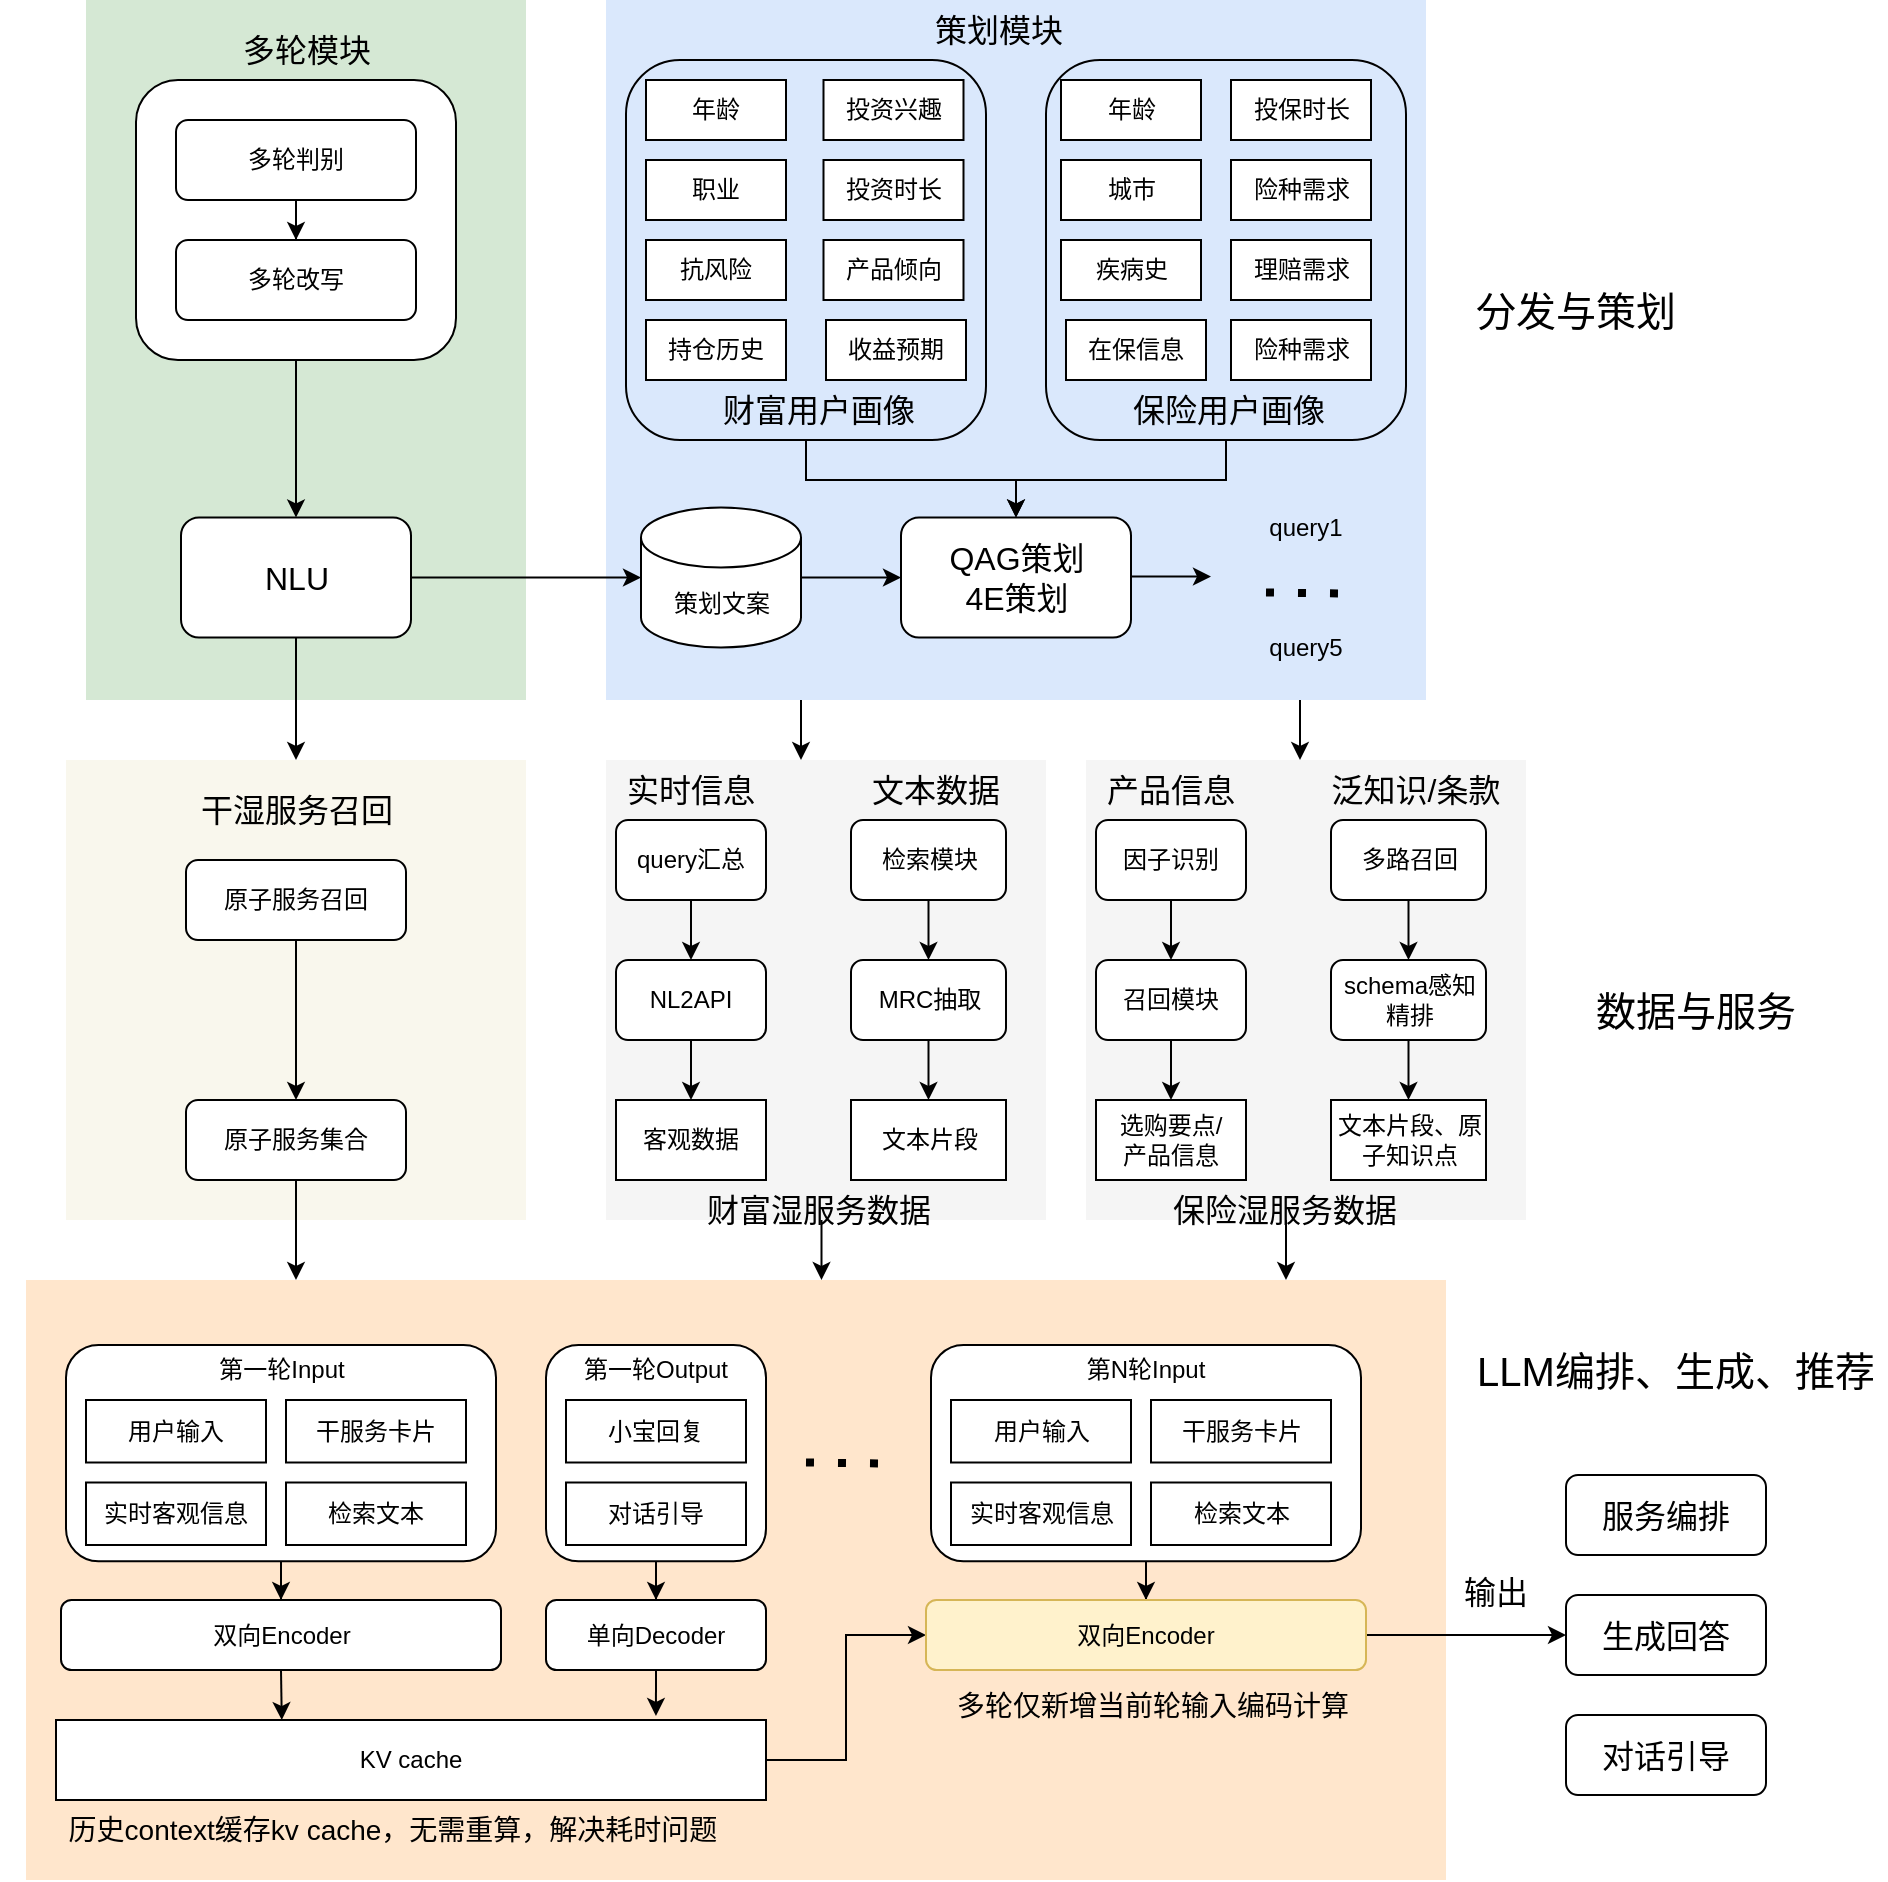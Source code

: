 <mxfile version="24.0.7" type="github">
  <diagram name="第 1 页" id="fKv1HX9e7pcvYm77Tfej">
    <mxGraphModel dx="2074" dy="1180" grid="1" gridSize="10" guides="1" tooltips="1" connect="1" arrows="1" fold="1" page="1" pageScale="1" pageWidth="1200" pageHeight="500" math="0" shadow="0">
      <root>
        <mxCell id="0" />
        <mxCell id="1" parent="0" />
        <mxCell id="_ux5LjXBHA44D0k8E-GW-47" value="" style="rounded=0;whiteSpace=wrap;html=1;fillColor=#dae8fc;strokeColor=none;" parent="1" vertex="1">
          <mxGeometry x="350" y="20" width="410" height="350" as="geometry" />
        </mxCell>
        <mxCell id="IG8ETU8T7tgmbIszr5fC-75" style="edgeStyle=orthogonalEdgeStyle;rounded=0;orthogonalLoop=1;jettySize=auto;html=1;exitX=0.5;exitY=1;exitDx=0;exitDy=0;entryX=0.5;entryY=0;entryDx=0;entryDy=0;" edge="1" parent="1" source="IG8ETU8T7tgmbIszr5fC-73" target="_ux5LjXBHA44D0k8E-GW-20">
          <mxGeometry relative="1" as="geometry">
            <Array as="points">
              <mxPoint x="660" y="260" />
              <mxPoint x="555" y="260" />
            </Array>
          </mxGeometry>
        </mxCell>
        <mxCell id="IG8ETU8T7tgmbIszr5fC-73" value="" style="rounded=1;whiteSpace=wrap;html=1;fillColor=none;" vertex="1" parent="1">
          <mxGeometry x="570" y="50" width="180" height="190" as="geometry" />
        </mxCell>
        <mxCell id="IG8ETU8T7tgmbIszr5fC-33" value="" style="rounded=0;whiteSpace=wrap;html=1;fillColor=#ffe6cc;strokeColor=none;" vertex="1" parent="1">
          <mxGeometry x="60" y="660" width="710" height="300" as="geometry" />
        </mxCell>
        <mxCell id="IG8ETU8T7tgmbIszr5fC-18" value="" style="edgeStyle=orthogonalEdgeStyle;rounded=0;orthogonalLoop=1;jettySize=auto;html=1;" edge="1" parent="1" source="IG8ETU8T7tgmbIszr5fC-7" target="IG8ETU8T7tgmbIszr5fC-16">
          <mxGeometry relative="1" as="geometry" />
        </mxCell>
        <mxCell id="IG8ETU8T7tgmbIszr5fC-7" value="" style="rounded=1;whiteSpace=wrap;html=1;" vertex="1" parent="1">
          <mxGeometry x="80" y="692.5" width="215" height="108.13" as="geometry" />
        </mxCell>
        <mxCell id="_ux5LjXBHA44D0k8E-GW-138" value="" style="rounded=0;whiteSpace=wrap;html=1;fillColor=#f9f7ed;strokeColor=none;" parent="1" vertex="1">
          <mxGeometry x="80" y="400" width="230" height="230" as="geometry" />
        </mxCell>
        <mxCell id="_ux5LjXBHA44D0k8E-GW-131" value="" style="rounded=0;whiteSpace=wrap;html=1;fillColor=#f5f5f5;fontColor=#333333;strokeColor=none;" parent="1" vertex="1">
          <mxGeometry x="350" y="400" width="220" height="230" as="geometry" />
        </mxCell>
        <mxCell id="_ux5LjXBHA44D0k8E-GW-78" style="edgeStyle=orthogonalEdgeStyle;rounded=0;orthogonalLoop=1;jettySize=auto;html=1;exitX=0.5;exitY=1;exitDx=0;exitDy=0;entryX=0.5;entryY=0;entryDx=0;entryDy=0;" parent="1" source="_ux5LjXBHA44D0k8E-GW-77" target="_ux5LjXBHA44D0k8E-GW-20" edge="1">
          <mxGeometry relative="1" as="geometry">
            <Array as="points">
              <mxPoint x="450" y="260" />
              <mxPoint x="555" y="260" />
            </Array>
          </mxGeometry>
        </mxCell>
        <mxCell id="_ux5LjXBHA44D0k8E-GW-77" value="" style="rounded=1;whiteSpace=wrap;html=1;fillColor=none;" parent="1" vertex="1">
          <mxGeometry x="360" y="50" width="180" height="190" as="geometry" />
        </mxCell>
        <mxCell id="_ux5LjXBHA44D0k8E-GW-76" value="" style="rounded=0;whiteSpace=wrap;html=1;fillColor=#d5e8d4;strokeColor=none;" parent="1" vertex="1">
          <mxGeometry x="90" y="20" width="220" height="350" as="geometry" />
        </mxCell>
        <mxCell id="_ux5LjXBHA44D0k8E-GW-75" style="edgeStyle=orthogonalEdgeStyle;rounded=0;orthogonalLoop=1;jettySize=auto;html=1;exitX=0.5;exitY=1;exitDx=0;exitDy=0;" parent="1" source="_ux5LjXBHA44D0k8E-GW-1" target="_ux5LjXBHA44D0k8E-GW-7" edge="1">
          <mxGeometry relative="1" as="geometry" />
        </mxCell>
        <mxCell id="_ux5LjXBHA44D0k8E-GW-1" value="" style="rounded=1;whiteSpace=wrap;html=1;" parent="1" vertex="1">
          <mxGeometry x="115" y="60" width="160" height="140" as="geometry" />
        </mxCell>
        <mxCell id="_ux5LjXBHA44D0k8E-GW-6" value="" style="edgeStyle=orthogonalEdgeStyle;rounded=0;orthogonalLoop=1;jettySize=auto;html=1;" parent="1" source="_ux5LjXBHA44D0k8E-GW-2" target="_ux5LjXBHA44D0k8E-GW-3" edge="1">
          <mxGeometry relative="1" as="geometry" />
        </mxCell>
        <mxCell id="_ux5LjXBHA44D0k8E-GW-2" value="多轮判别" style="rounded=1;whiteSpace=wrap;html=1;" parent="1" vertex="1">
          <mxGeometry x="135" y="80" width="120" height="40" as="geometry" />
        </mxCell>
        <mxCell id="_ux5LjXBHA44D0k8E-GW-3" value="多轮改写" style="rounded=1;whiteSpace=wrap;html=1;" parent="1" vertex="1">
          <mxGeometry x="135" y="140" width="120" height="40" as="geometry" />
        </mxCell>
        <mxCell id="_ux5LjXBHA44D0k8E-GW-60" style="edgeStyle=orthogonalEdgeStyle;rounded=0;orthogonalLoop=1;jettySize=auto;html=1;exitX=1;exitY=0.5;exitDx=0;exitDy=0;entryX=0;entryY=0.5;entryDx=0;entryDy=0;entryPerimeter=0;" parent="1" source="_ux5LjXBHA44D0k8E-GW-7" target="_ux5LjXBHA44D0k8E-GW-21" edge="1">
          <mxGeometry relative="1" as="geometry">
            <mxPoint x="282.5" y="308.75" as="targetPoint" />
            <Array as="points" />
          </mxGeometry>
        </mxCell>
        <mxCell id="_ux5LjXBHA44D0k8E-GW-141" style="edgeStyle=orthogonalEdgeStyle;rounded=0;orthogonalLoop=1;jettySize=auto;html=1;exitX=0.5;exitY=1;exitDx=0;exitDy=0;entryX=0.5;entryY=0;entryDx=0;entryDy=0;" parent="1" source="_ux5LjXBHA44D0k8E-GW-7" target="_ux5LjXBHA44D0k8E-GW-138" edge="1">
          <mxGeometry relative="1" as="geometry" />
        </mxCell>
        <mxCell id="_ux5LjXBHA44D0k8E-GW-7" value="&lt;font style=&quot;font-size: 16px;&quot;&gt;NLU&lt;/font&gt;" style="rounded=1;whiteSpace=wrap;html=1;" parent="1" vertex="1">
          <mxGeometry x="137.5" y="278.75" width="115" height="60" as="geometry" />
        </mxCell>
        <mxCell id="_ux5LjXBHA44D0k8E-GW-9" value="年龄" style="rounded=0;whiteSpace=wrap;html=1;" parent="1" vertex="1">
          <mxGeometry x="370" y="60" width="70" height="30" as="geometry" />
        </mxCell>
        <mxCell id="_ux5LjXBHA44D0k8E-GW-10" value="职业" style="rounded=0;whiteSpace=wrap;html=1;" parent="1" vertex="1">
          <mxGeometry x="370" y="100" width="70" height="30" as="geometry" />
        </mxCell>
        <mxCell id="_ux5LjXBHA44D0k8E-GW-11" value="抗风险" style="rounded=0;whiteSpace=wrap;html=1;" parent="1" vertex="1">
          <mxGeometry x="370" y="140" width="70" height="30" as="geometry" />
        </mxCell>
        <mxCell id="_ux5LjXBHA44D0k8E-GW-12" value="持仓历史" style="rounded=0;whiteSpace=wrap;html=1;" parent="1" vertex="1">
          <mxGeometry x="370" y="180" width="70" height="30" as="geometry" />
        </mxCell>
        <mxCell id="_ux5LjXBHA44D0k8E-GW-16" value="投资兴趣" style="rounded=0;whiteSpace=wrap;html=1;" parent="1" vertex="1">
          <mxGeometry x="458.75" y="60" width="70" height="30" as="geometry" />
        </mxCell>
        <mxCell id="_ux5LjXBHA44D0k8E-GW-17" value="产品倾向" style="rounded=0;whiteSpace=wrap;html=1;" parent="1" vertex="1">
          <mxGeometry x="458.75" y="140" width="70" height="30" as="geometry" />
        </mxCell>
        <mxCell id="_ux5LjXBHA44D0k8E-GW-18" value="收益预期" style="rounded=0;whiteSpace=wrap;html=1;" parent="1" vertex="1">
          <mxGeometry x="460" y="180" width="70" height="30" as="geometry" />
        </mxCell>
        <mxCell id="_ux5LjXBHA44D0k8E-GW-20" value="&lt;font style=&quot;font-size: 16px;&quot;&gt;QAG策划&lt;/font&gt;&lt;div&gt;&lt;font style=&quot;font-size: 16px;&quot;&gt;4E策划&lt;/font&gt;&lt;/div&gt;" style="rounded=1;whiteSpace=wrap;html=1;" parent="1" vertex="1">
          <mxGeometry x="497.5" y="278.75" width="115" height="60" as="geometry" />
        </mxCell>
        <mxCell id="_ux5LjXBHA44D0k8E-GW-62" style="edgeStyle=orthogonalEdgeStyle;rounded=0;orthogonalLoop=1;jettySize=auto;html=1;exitX=1;exitY=0.5;exitDx=0;exitDy=0;exitPerimeter=0;" parent="1" source="_ux5LjXBHA44D0k8E-GW-21" target="_ux5LjXBHA44D0k8E-GW-20" edge="1">
          <mxGeometry relative="1" as="geometry" />
        </mxCell>
        <mxCell id="_ux5LjXBHA44D0k8E-GW-21" value="策划文案" style="shape=cylinder3;whiteSpace=wrap;html=1;boundedLbl=1;backgroundOutline=1;size=15;" parent="1" vertex="1">
          <mxGeometry x="367.5" y="273.75" width="80" height="70" as="geometry" />
        </mxCell>
        <mxCell id="_ux5LjXBHA44D0k8E-GW-22" value="query1" style="text;html=1;strokeColor=none;fillColor=none;align=center;verticalAlign=middle;whiteSpace=wrap;rounded=0;" parent="1" vertex="1">
          <mxGeometry x="670" y="270" width="60" height="28.75" as="geometry" />
        </mxCell>
        <mxCell id="_ux5LjXBHA44D0k8E-GW-24" value="" style="endArrow=none;dashed=1;html=1;dashPattern=1 3;strokeWidth=4;rounded=0;" parent="1" edge="1">
          <mxGeometry width="50" height="50" relative="1" as="geometry">
            <mxPoint x="680" y="316.25" as="sourcePoint" />
            <mxPoint x="720" y="316.75" as="targetPoint" />
          </mxGeometry>
        </mxCell>
        <mxCell id="_ux5LjXBHA44D0k8E-GW-25" value="query5" style="text;html=1;strokeColor=none;fillColor=none;align=center;verticalAlign=middle;whiteSpace=wrap;rounded=0;" parent="1" vertex="1">
          <mxGeometry x="670" y="328.75" width="60" height="30" as="geometry" />
        </mxCell>
        <mxCell id="_ux5LjXBHA44D0k8E-GW-45" value="投资时长" style="rounded=0;whiteSpace=wrap;html=1;" parent="1" vertex="1">
          <mxGeometry x="458.75" y="100" width="70" height="30" as="geometry" />
        </mxCell>
        <mxCell id="_ux5LjXBHA44D0k8E-GW-53" value="&lt;font style=&quot;font-size: 16px;&quot;&gt;生成回答&lt;/font&gt;" style="rounded=1;whiteSpace=wrap;html=1;" parent="1" vertex="1">
          <mxGeometry x="830" y="817.5" width="100" height="40" as="geometry" />
        </mxCell>
        <mxCell id="_ux5LjXBHA44D0k8E-GW-101" value="" style="endArrow=classic;html=1;rounded=0;" parent="1" edge="1">
          <mxGeometry width="50" height="50" relative="1" as="geometry">
            <mxPoint x="612.5" y="308.25" as="sourcePoint" />
            <mxPoint x="652.5" y="308.25" as="targetPoint" />
          </mxGeometry>
        </mxCell>
        <mxCell id="_ux5LjXBHA44D0k8E-GW-117" style="edgeStyle=orthogonalEdgeStyle;rounded=0;orthogonalLoop=1;jettySize=auto;html=1;exitX=0.5;exitY=1;exitDx=0;exitDy=0;entryX=0.5;entryY=0;entryDx=0;entryDy=0;" parent="1" source="_ux5LjXBHA44D0k8E-GW-107" target="_ux5LjXBHA44D0k8E-GW-108" edge="1">
          <mxGeometry relative="1" as="geometry" />
        </mxCell>
        <mxCell id="_ux5LjXBHA44D0k8E-GW-107" value="query汇总" style="rounded=1;whiteSpace=wrap;html=1;" parent="1" vertex="1">
          <mxGeometry x="355" y="430" width="75" height="40" as="geometry" />
        </mxCell>
        <mxCell id="_ux5LjXBHA44D0k8E-GW-119" style="edgeStyle=orthogonalEdgeStyle;rounded=0;orthogonalLoop=1;jettySize=auto;html=1;exitX=0.5;exitY=1;exitDx=0;exitDy=0;entryX=0.5;entryY=0;entryDx=0;entryDy=0;" parent="1" source="_ux5LjXBHA44D0k8E-GW-108" target="_ux5LjXBHA44D0k8E-GW-109" edge="1">
          <mxGeometry relative="1" as="geometry" />
        </mxCell>
        <mxCell id="_ux5LjXBHA44D0k8E-GW-108" value="&lt;font style=&quot;font-size: 12px;&quot;&gt;NL2API&lt;/font&gt;" style="rounded=1;whiteSpace=wrap;html=1;" parent="1" vertex="1">
          <mxGeometry x="355" y="500" width="75" height="40" as="geometry" />
        </mxCell>
        <mxCell id="_ux5LjXBHA44D0k8E-GW-109" value="&lt;font style=&quot;font-size: 12px;&quot;&gt;客观数据&lt;/font&gt;" style="rounded=0;whiteSpace=wrap;html=1;" parent="1" vertex="1">
          <mxGeometry x="355" y="570" width="75" height="40" as="geometry" />
        </mxCell>
        <mxCell id="_ux5LjXBHA44D0k8E-GW-118" style="edgeStyle=orthogonalEdgeStyle;rounded=0;orthogonalLoop=1;jettySize=auto;html=1;exitX=0.5;exitY=1;exitDx=0;exitDy=0;entryX=0.5;entryY=0;entryDx=0;entryDy=0;" parent="1" source="_ux5LjXBHA44D0k8E-GW-110" target="_ux5LjXBHA44D0k8E-GW-111" edge="1">
          <mxGeometry relative="1" as="geometry" />
        </mxCell>
        <mxCell id="_ux5LjXBHA44D0k8E-GW-110" value="检索模块" style="rounded=1;whiteSpace=wrap;html=1;" parent="1" vertex="1">
          <mxGeometry x="472.5" y="430" width="77.5" height="40" as="geometry" />
        </mxCell>
        <mxCell id="_ux5LjXBHA44D0k8E-GW-120" style="edgeStyle=orthogonalEdgeStyle;rounded=0;orthogonalLoop=1;jettySize=auto;html=1;exitX=0.5;exitY=1;exitDx=0;exitDy=0;entryX=0.5;entryY=0;entryDx=0;entryDy=0;" parent="1" source="_ux5LjXBHA44D0k8E-GW-111" target="_ux5LjXBHA44D0k8E-GW-112" edge="1">
          <mxGeometry relative="1" as="geometry" />
        </mxCell>
        <mxCell id="_ux5LjXBHA44D0k8E-GW-111" value="MRC抽取" style="rounded=1;whiteSpace=wrap;html=1;" parent="1" vertex="1">
          <mxGeometry x="472.5" y="500" width="77.5" height="40" as="geometry" />
        </mxCell>
        <mxCell id="_ux5LjXBHA44D0k8E-GW-112" value="文本片段" style="rounded=0;whiteSpace=wrap;html=1;" parent="1" vertex="1">
          <mxGeometry x="472.5" y="570" width="77.5" height="40" as="geometry" />
        </mxCell>
        <mxCell id="_ux5LjXBHA44D0k8E-GW-122" style="edgeStyle=orthogonalEdgeStyle;rounded=0;orthogonalLoop=1;jettySize=auto;html=1;exitX=0.5;exitY=1;exitDx=0;exitDy=0;entryX=0.5;entryY=0;entryDx=0;entryDy=0;" parent="1" source="_ux5LjXBHA44D0k8E-GW-113" target="_ux5LjXBHA44D0k8E-GW-114" edge="1">
          <mxGeometry relative="1" as="geometry" />
        </mxCell>
        <mxCell id="_ux5LjXBHA44D0k8E-GW-113" value="原子服务召回" style="rounded=1;whiteSpace=wrap;html=1;" parent="1" vertex="1">
          <mxGeometry x="140" y="450" width="110" height="40" as="geometry" />
        </mxCell>
        <mxCell id="_ux5LjXBHA44D0k8E-GW-126" style="edgeStyle=orthogonalEdgeStyle;rounded=0;orthogonalLoop=1;jettySize=auto;html=1;exitX=0.5;exitY=1;exitDx=0;exitDy=0;" parent="1" source="_ux5LjXBHA44D0k8E-GW-114" edge="1">
          <mxGeometry relative="1" as="geometry">
            <mxPoint x="195" y="660" as="targetPoint" />
          </mxGeometry>
        </mxCell>
        <mxCell id="_ux5LjXBHA44D0k8E-GW-114" value="原子服务集合" style="rounded=1;whiteSpace=wrap;html=1;" parent="1" vertex="1">
          <mxGeometry x="140" y="570" width="110" height="40" as="geometry" />
        </mxCell>
        <mxCell id="_ux5LjXBHA44D0k8E-GW-123" value="&lt;font style=&quot;font-size: 16px;&quot;&gt;服务编排&lt;/font&gt;" style="rounded=1;whiteSpace=wrap;html=1;" parent="1" vertex="1">
          <mxGeometry x="830" y="757.5" width="100" height="40" as="geometry" />
        </mxCell>
        <mxCell id="_ux5LjXBHA44D0k8E-GW-124" value="&lt;font style=&quot;font-size: 16px;&quot;&gt;对话引导&lt;/font&gt;" style="rounded=1;whiteSpace=wrap;html=1;" parent="1" vertex="1">
          <mxGeometry x="830" y="877.5" width="100" height="40" as="geometry" />
        </mxCell>
        <mxCell id="_ux5LjXBHA44D0k8E-GW-137" value="" style="endArrow=classic;html=1;rounded=0;" parent="1" edge="1">
          <mxGeometry width="50" height="50" relative="1" as="geometry">
            <mxPoint x="457.75" y="630" as="sourcePoint" />
            <mxPoint x="457.75" y="660" as="targetPoint" />
          </mxGeometry>
        </mxCell>
        <mxCell id="_ux5LjXBHA44D0k8E-GW-139" value="多轮模块" style="text;html=1;strokeColor=none;fillColor=none;align=center;verticalAlign=middle;whiteSpace=wrap;rounded=0;fontSize=16;" parent="1" vertex="1">
          <mxGeometry x="147.5" y="30" width="105" height="30" as="geometry" />
        </mxCell>
        <mxCell id="_ux5LjXBHA44D0k8E-GW-140" value="策划模块" style="text;html=1;strokeColor=none;fillColor=none;align=center;verticalAlign=middle;whiteSpace=wrap;rounded=0;fontSize=16;" parent="1" vertex="1">
          <mxGeometry x="480" y="20" width="132.5" height="30" as="geometry" />
        </mxCell>
        <mxCell id="_ux5LjXBHA44D0k8E-GW-143" value="干湿服务召回" style="text;html=1;strokeColor=none;fillColor=none;align=center;verticalAlign=middle;whiteSpace=wrap;rounded=0;fontSize=16;" parent="1" vertex="1">
          <mxGeometry x="127.5" y="410" width="135" height="30" as="geometry" />
        </mxCell>
        <mxCell id="_ux5LjXBHA44D0k8E-GW-144" value="实时信息" style="text;html=1;strokeColor=none;fillColor=none;align=center;verticalAlign=middle;whiteSpace=wrap;rounded=0;fontSize=16;" parent="1" vertex="1">
          <mxGeometry x="350" y="400" width="85" height="30" as="geometry" />
        </mxCell>
        <mxCell id="_ux5LjXBHA44D0k8E-GW-145" value="文本数据" style="text;html=1;strokeColor=none;fillColor=none;align=center;verticalAlign=middle;whiteSpace=wrap;rounded=0;fontSize=16;" parent="1" vertex="1">
          <mxGeometry x="470" y="400" width="90" height="30" as="geometry" />
        </mxCell>
        <mxCell id="_ux5LjXBHA44D0k8E-GW-147" value="输出" style="text;html=1;strokeColor=none;fillColor=none;align=center;verticalAlign=middle;whiteSpace=wrap;rounded=0;fontSize=16;" parent="1" vertex="1">
          <mxGeometry x="750" y="800.63" width="90" height="30" as="geometry" />
        </mxCell>
        <mxCell id="_ux5LjXBHA44D0k8E-GW-149" value="数据与服务" style="text;html=1;strokeColor=none;fillColor=none;align=center;verticalAlign=middle;whiteSpace=wrap;rounded=0;fontSize=20;" parent="1" vertex="1">
          <mxGeometry x="840" y="510" width="110" height="30" as="geometry" />
        </mxCell>
        <mxCell id="IG8ETU8T7tgmbIszr5fC-2" value="干服务卡片" style="rounded=0;whiteSpace=wrap;html=1;" vertex="1" parent="1">
          <mxGeometry x="190" y="720" width="90" height="31.25" as="geometry" />
        </mxCell>
        <mxCell id="IG8ETU8T7tgmbIszr5fC-3" value="用户输入" style="rounded=0;whiteSpace=wrap;html=1;" vertex="1" parent="1">
          <mxGeometry x="90" y="720" width="90" height="31.25" as="geometry" />
        </mxCell>
        <mxCell id="IG8ETU8T7tgmbIszr5fC-4" value="实时客观信息" style="rounded=0;whiteSpace=wrap;html=1;" vertex="1" parent="1">
          <mxGeometry x="90" y="761.25" width="90" height="31.25" as="geometry" />
        </mxCell>
        <mxCell id="IG8ETU8T7tgmbIszr5fC-6" value="检索文本" style="rounded=0;whiteSpace=wrap;html=1;" vertex="1" parent="1">
          <mxGeometry x="190" y="761.25" width="90" height="31.25" as="geometry" />
        </mxCell>
        <mxCell id="IG8ETU8T7tgmbIszr5fC-9" value="第一轮Input" style="text;html=1;align=center;verticalAlign=middle;whiteSpace=wrap;rounded=0;" vertex="1" parent="1">
          <mxGeometry x="142.5" y="690" width="90" height="30" as="geometry" />
        </mxCell>
        <mxCell id="IG8ETU8T7tgmbIszr5fC-20" value="" style="edgeStyle=orthogonalEdgeStyle;rounded=0;orthogonalLoop=1;jettySize=auto;html=1;" edge="1" parent="1" source="IG8ETU8T7tgmbIszr5fC-10" target="IG8ETU8T7tgmbIszr5fC-17">
          <mxGeometry relative="1" as="geometry" />
        </mxCell>
        <mxCell id="IG8ETU8T7tgmbIszr5fC-10" value="" style="rounded=1;whiteSpace=wrap;html=1;" vertex="1" parent="1">
          <mxGeometry x="320" y="692.5" width="110" height="108.13" as="geometry" />
        </mxCell>
        <mxCell id="IG8ETU8T7tgmbIszr5fC-12" value="小宝回复" style="rounded=0;whiteSpace=wrap;html=1;" vertex="1" parent="1">
          <mxGeometry x="330" y="720" width="90" height="31.25" as="geometry" />
        </mxCell>
        <mxCell id="IG8ETU8T7tgmbIszr5fC-13" value="对话引导" style="rounded=0;whiteSpace=wrap;html=1;" vertex="1" parent="1">
          <mxGeometry x="330" y="761.25" width="90" height="31.25" as="geometry" />
        </mxCell>
        <mxCell id="IG8ETU8T7tgmbIszr5fC-15" value="第一轮Output" style="text;html=1;align=center;verticalAlign=middle;whiteSpace=wrap;rounded=0;" vertex="1" parent="1">
          <mxGeometry x="330" y="690" width="90" height="30" as="geometry" />
        </mxCell>
        <mxCell id="IG8ETU8T7tgmbIszr5fC-16" value="双向Encoder" style="rounded=1;whiteSpace=wrap;html=1;" vertex="1" parent="1">
          <mxGeometry x="77.5" y="820" width="220" height="35" as="geometry" />
        </mxCell>
        <mxCell id="IG8ETU8T7tgmbIszr5fC-17" value="单向Decoder" style="rounded=1;whiteSpace=wrap;html=1;" vertex="1" parent="1">
          <mxGeometry x="320" y="820" width="110" height="35" as="geometry" />
        </mxCell>
        <mxCell id="IG8ETU8T7tgmbIszr5fC-35" style="edgeStyle=orthogonalEdgeStyle;rounded=0;orthogonalLoop=1;jettySize=auto;html=1;exitX=1;exitY=0.5;exitDx=0;exitDy=0;entryX=0;entryY=0.5;entryDx=0;entryDy=0;" edge="1" parent="1" source="IG8ETU8T7tgmbIszr5fC-21" target="IG8ETU8T7tgmbIszr5fC-31">
          <mxGeometry relative="1" as="geometry" />
        </mxCell>
        <mxCell id="IG8ETU8T7tgmbIszr5fC-21" value="KV cache" style="rounded=0;whiteSpace=wrap;html=1;" vertex="1" parent="1">
          <mxGeometry x="75" y="880" width="355" height="40" as="geometry" />
        </mxCell>
        <mxCell id="IG8ETU8T7tgmbIszr5fC-22" style="edgeStyle=orthogonalEdgeStyle;rounded=0;orthogonalLoop=1;jettySize=auto;html=1;exitX=0.5;exitY=1;exitDx=0;exitDy=0;entryX=0.318;entryY=0;entryDx=0;entryDy=0;entryPerimeter=0;" edge="1" parent="1" source="IG8ETU8T7tgmbIszr5fC-16" target="IG8ETU8T7tgmbIszr5fC-21">
          <mxGeometry relative="1" as="geometry" />
        </mxCell>
        <mxCell id="IG8ETU8T7tgmbIszr5fC-23" style="edgeStyle=orthogonalEdgeStyle;rounded=0;orthogonalLoop=1;jettySize=auto;html=1;exitX=0.5;exitY=1;exitDx=0;exitDy=0;entryX=0.845;entryY=-0.05;entryDx=0;entryDy=0;entryPerimeter=0;" edge="1" parent="1" source="IG8ETU8T7tgmbIszr5fC-17" target="IG8ETU8T7tgmbIszr5fC-21">
          <mxGeometry relative="1" as="geometry" />
        </mxCell>
        <mxCell id="IG8ETU8T7tgmbIszr5fC-24" value="" style="edgeStyle=orthogonalEdgeStyle;rounded=0;orthogonalLoop=1;jettySize=auto;html=1;" edge="1" parent="1" source="IG8ETU8T7tgmbIszr5fC-25" target="IG8ETU8T7tgmbIszr5fC-31">
          <mxGeometry relative="1" as="geometry" />
        </mxCell>
        <mxCell id="IG8ETU8T7tgmbIszr5fC-25" value="" style="rounded=1;whiteSpace=wrap;html=1;" vertex="1" parent="1">
          <mxGeometry x="512.5" y="692.5" width="215" height="108.13" as="geometry" />
        </mxCell>
        <mxCell id="IG8ETU8T7tgmbIszr5fC-26" value="干服务卡片" style="rounded=0;whiteSpace=wrap;html=1;" vertex="1" parent="1">
          <mxGeometry x="622.5" y="720" width="90" height="31.25" as="geometry" />
        </mxCell>
        <mxCell id="IG8ETU8T7tgmbIszr5fC-27" value="用户输入" style="rounded=0;whiteSpace=wrap;html=1;" vertex="1" parent="1">
          <mxGeometry x="522.5" y="720" width="90" height="31.25" as="geometry" />
        </mxCell>
        <mxCell id="IG8ETU8T7tgmbIszr5fC-28" value="实时客观信息" style="rounded=0;whiteSpace=wrap;html=1;" vertex="1" parent="1">
          <mxGeometry x="522.5" y="761.25" width="90" height="31.25" as="geometry" />
        </mxCell>
        <mxCell id="IG8ETU8T7tgmbIszr5fC-29" value="检索文本" style="rounded=0;whiteSpace=wrap;html=1;" vertex="1" parent="1">
          <mxGeometry x="622.5" y="761.25" width="90" height="31.25" as="geometry" />
        </mxCell>
        <mxCell id="IG8ETU8T7tgmbIszr5fC-30" value="第N轮Input" style="text;html=1;align=center;verticalAlign=middle;whiteSpace=wrap;rounded=0;" vertex="1" parent="1">
          <mxGeometry x="575" y="690" width="90" height="30" as="geometry" />
        </mxCell>
        <mxCell id="IG8ETU8T7tgmbIszr5fC-38" style="edgeStyle=orthogonalEdgeStyle;rounded=0;orthogonalLoop=1;jettySize=auto;html=1;exitX=1;exitY=0.5;exitDx=0;exitDy=0;" edge="1" parent="1" source="IG8ETU8T7tgmbIszr5fC-31" target="_ux5LjXBHA44D0k8E-GW-53">
          <mxGeometry relative="1" as="geometry" />
        </mxCell>
        <mxCell id="IG8ETU8T7tgmbIszr5fC-31" value="双向Encoder" style="rounded=1;whiteSpace=wrap;html=1;fillColor=#fff2cc;strokeColor=#d6b656;" vertex="1" parent="1">
          <mxGeometry x="510" y="820" width="220" height="35" as="geometry" />
        </mxCell>
        <mxCell id="IG8ETU8T7tgmbIszr5fC-36" value="" style="endArrow=none;dashed=1;html=1;dashPattern=1 3;strokeWidth=4;rounded=0;" edge="1" parent="1">
          <mxGeometry width="50" height="50" relative="1" as="geometry">
            <mxPoint x="450" y="751.25" as="sourcePoint" />
            <mxPoint x="490" y="751.75" as="targetPoint" />
          </mxGeometry>
        </mxCell>
        <mxCell id="IG8ETU8T7tgmbIszr5fC-37" value="&lt;font style=&quot;font-size: 14px;&quot;&gt;多轮仅新增当前轮输入编码计算&lt;/font&gt;" style="text;html=1;align=center;verticalAlign=middle;whiteSpace=wrap;rounded=0;" vertex="1" parent="1">
          <mxGeometry x="515" y="857.5" width="217" height="30" as="geometry" />
        </mxCell>
        <mxCell id="IG8ETU8T7tgmbIszr5fC-39" value="&lt;font style=&quot;font-size: 20px;&quot;&gt;LLM编排、生成、推荐&lt;/font&gt;" style="text;html=1;align=center;verticalAlign=middle;whiteSpace=wrap;rounded=0;" vertex="1" parent="1">
          <mxGeometry x="780" y="690" width="210" height="30" as="geometry" />
        </mxCell>
        <mxCell id="IG8ETU8T7tgmbIszr5fC-40" value="&lt;font style=&quot;font-size: 14px;&quot;&gt;历史context缓存kv cache，无需重算，解决耗时问题&lt;/font&gt;" style="text;html=1;strokeColor=none;fillColor=none;align=center;verticalAlign=middle;whiteSpace=wrap;rounded=0;fontSize=14;" vertex="1" parent="1">
          <mxGeometry x="47" y="920" width="393" height="30" as="geometry" />
        </mxCell>
        <mxCell id="IG8ETU8T7tgmbIszr5fC-64" value="疾病史" style="rounded=0;whiteSpace=wrap;html=1;" vertex="1" parent="1">
          <mxGeometry x="577.5" y="140" width="70" height="30" as="geometry" />
        </mxCell>
        <mxCell id="IG8ETU8T7tgmbIszr5fC-65" value="在保信息" style="rounded=0;whiteSpace=wrap;html=1;" vertex="1" parent="1">
          <mxGeometry x="580" y="180" width="70" height="30" as="geometry" />
        </mxCell>
        <mxCell id="IG8ETU8T7tgmbIszr5fC-66" value="年龄" style="rounded=0;whiteSpace=wrap;html=1;" vertex="1" parent="1">
          <mxGeometry x="577.5" y="60" width="70" height="30" as="geometry" />
        </mxCell>
        <mxCell id="IG8ETU8T7tgmbIszr5fC-67" value="城市" style="rounded=0;whiteSpace=wrap;html=1;" vertex="1" parent="1">
          <mxGeometry x="577.5" y="100" width="70" height="30" as="geometry" />
        </mxCell>
        <mxCell id="IG8ETU8T7tgmbIszr5fC-68" value="险种需求" style="rounded=0;whiteSpace=wrap;html=1;" vertex="1" parent="1">
          <mxGeometry x="662.5" y="180" width="70" height="30" as="geometry" />
        </mxCell>
        <mxCell id="IG8ETU8T7tgmbIszr5fC-69" value="险种需求" style="rounded=0;whiteSpace=wrap;html=1;" vertex="1" parent="1">
          <mxGeometry x="662.5" y="100" width="70" height="30" as="geometry" />
        </mxCell>
        <mxCell id="IG8ETU8T7tgmbIszr5fC-70" value="理赔需求" style="rounded=0;whiteSpace=wrap;html=1;" vertex="1" parent="1">
          <mxGeometry x="662.5" y="140" width="70" height="30" as="geometry" />
        </mxCell>
        <mxCell id="IG8ETU8T7tgmbIszr5fC-71" value="投保时长" style="rounded=0;whiteSpace=wrap;html=1;" vertex="1" parent="1">
          <mxGeometry x="662.5" y="60" width="70" height="30" as="geometry" />
        </mxCell>
        <mxCell id="IG8ETU8T7tgmbIszr5fC-72" value="&lt;font style=&quot;font-size: 16px;&quot;&gt;财富用户画像&lt;/font&gt;" style="text;html=1;align=center;verticalAlign=middle;whiteSpace=wrap;rounded=0;" vertex="1" parent="1">
          <mxGeometry x="405" y="210" width="102.5" height="30" as="geometry" />
        </mxCell>
        <mxCell id="IG8ETU8T7tgmbIszr5fC-76" value="&lt;font style=&quot;font-size: 16px;&quot;&gt;保险用户画像&lt;/font&gt;" style="text;html=1;align=center;verticalAlign=middle;whiteSpace=wrap;rounded=0;" vertex="1" parent="1">
          <mxGeometry x="610" y="210" width="102.5" height="30" as="geometry" />
        </mxCell>
        <mxCell id="IG8ETU8T7tgmbIszr5fC-77" value="" style="rounded=0;whiteSpace=wrap;html=1;fillColor=#f5f5f5;fontColor=#333333;strokeColor=none;" vertex="1" parent="1">
          <mxGeometry x="590" y="400" width="220" height="230" as="geometry" />
        </mxCell>
        <mxCell id="IG8ETU8T7tgmbIszr5fC-78" style="edgeStyle=orthogonalEdgeStyle;rounded=0;orthogonalLoop=1;jettySize=auto;html=1;exitX=0.5;exitY=1;exitDx=0;exitDy=0;entryX=0.5;entryY=0;entryDx=0;entryDy=0;" edge="1" parent="1" source="IG8ETU8T7tgmbIszr5fC-79" target="IG8ETU8T7tgmbIszr5fC-81">
          <mxGeometry relative="1" as="geometry" />
        </mxCell>
        <mxCell id="IG8ETU8T7tgmbIszr5fC-79" value="因子识别" style="rounded=1;whiteSpace=wrap;html=1;" vertex="1" parent="1">
          <mxGeometry x="595" y="430" width="75" height="40" as="geometry" />
        </mxCell>
        <mxCell id="IG8ETU8T7tgmbIszr5fC-80" style="edgeStyle=orthogonalEdgeStyle;rounded=0;orthogonalLoop=1;jettySize=auto;html=1;exitX=0.5;exitY=1;exitDx=0;exitDy=0;entryX=0.5;entryY=0;entryDx=0;entryDy=0;" edge="1" parent="1" source="IG8ETU8T7tgmbIszr5fC-81" target="IG8ETU8T7tgmbIszr5fC-82">
          <mxGeometry relative="1" as="geometry" />
        </mxCell>
        <mxCell id="IG8ETU8T7tgmbIszr5fC-81" value="召回模块" style="rounded=1;whiteSpace=wrap;html=1;" vertex="1" parent="1">
          <mxGeometry x="595" y="500" width="75" height="40" as="geometry" />
        </mxCell>
        <mxCell id="IG8ETU8T7tgmbIszr5fC-82" value="选购要点/&lt;div&gt;产品信息&lt;/div&gt;" style="rounded=0;whiteSpace=wrap;html=1;" vertex="1" parent="1">
          <mxGeometry x="595" y="570" width="75" height="40" as="geometry" />
        </mxCell>
        <mxCell id="IG8ETU8T7tgmbIszr5fC-83" style="edgeStyle=orthogonalEdgeStyle;rounded=0;orthogonalLoop=1;jettySize=auto;html=1;exitX=0.5;exitY=1;exitDx=0;exitDy=0;entryX=0.5;entryY=0;entryDx=0;entryDy=0;" edge="1" parent="1" source="IG8ETU8T7tgmbIszr5fC-84" target="IG8ETU8T7tgmbIszr5fC-86">
          <mxGeometry relative="1" as="geometry" />
        </mxCell>
        <mxCell id="IG8ETU8T7tgmbIszr5fC-84" value="多路召回" style="rounded=1;whiteSpace=wrap;html=1;" vertex="1" parent="1">
          <mxGeometry x="712.5" y="430" width="77.5" height="40" as="geometry" />
        </mxCell>
        <mxCell id="IG8ETU8T7tgmbIszr5fC-85" style="edgeStyle=orthogonalEdgeStyle;rounded=0;orthogonalLoop=1;jettySize=auto;html=1;exitX=0.5;exitY=1;exitDx=0;exitDy=0;entryX=0.5;entryY=0;entryDx=0;entryDy=0;" edge="1" parent="1" source="IG8ETU8T7tgmbIszr5fC-86" target="IG8ETU8T7tgmbIszr5fC-87">
          <mxGeometry relative="1" as="geometry" />
        </mxCell>
        <mxCell id="IG8ETU8T7tgmbIszr5fC-86" value="schema感知精排" style="rounded=1;whiteSpace=wrap;html=1;" vertex="1" parent="1">
          <mxGeometry x="712.5" y="500" width="77.5" height="40" as="geometry" />
        </mxCell>
        <mxCell id="IG8ETU8T7tgmbIszr5fC-87" value="文本片段、原子知识点" style="rounded=0;whiteSpace=wrap;html=1;" vertex="1" parent="1">
          <mxGeometry x="712.5" y="570" width="77.5" height="40" as="geometry" />
        </mxCell>
        <mxCell id="IG8ETU8T7tgmbIszr5fC-88" value="产品信息" style="text;html=1;strokeColor=none;fillColor=none;align=center;verticalAlign=middle;whiteSpace=wrap;rounded=0;fontSize=16;" vertex="1" parent="1">
          <mxGeometry x="590" y="400" width="85" height="30" as="geometry" />
        </mxCell>
        <mxCell id="IG8ETU8T7tgmbIszr5fC-89" value="泛知识/条款" style="text;html=1;strokeColor=none;fillColor=none;align=center;verticalAlign=middle;whiteSpace=wrap;rounded=0;fontSize=16;" vertex="1" parent="1">
          <mxGeometry x="710" y="400" width="90" height="30" as="geometry" />
        </mxCell>
        <mxCell id="IG8ETU8T7tgmbIszr5fC-90" value="" style="endArrow=classic;html=1;rounded=0;" edge="1" parent="1">
          <mxGeometry width="50" height="50" relative="1" as="geometry">
            <mxPoint x="690" y="630" as="sourcePoint" />
            <mxPoint x="690" y="660" as="targetPoint" />
          </mxGeometry>
        </mxCell>
        <mxCell id="IG8ETU8T7tgmbIszr5fC-91" value="&lt;font style=&quot;font-size: 16px;&quot;&gt;财富湿服务数据&lt;/font&gt;" style="text;html=1;align=center;verticalAlign=middle;whiteSpace=wrap;rounded=0;" vertex="1" parent="1">
          <mxGeometry x="385" y="610" width="142.5" height="30" as="geometry" />
        </mxCell>
        <mxCell id="IG8ETU8T7tgmbIszr5fC-92" value="&lt;font style=&quot;font-size: 16px;&quot;&gt;保险湿服务数据&lt;/font&gt;" style="text;html=1;align=center;verticalAlign=middle;whiteSpace=wrap;rounded=0;" vertex="1" parent="1">
          <mxGeometry x="617.5" y="610" width="142.5" height="30" as="geometry" />
        </mxCell>
        <mxCell id="IG8ETU8T7tgmbIszr5fC-93" value="分发与策划" style="text;html=1;strokeColor=none;fillColor=none;align=center;verticalAlign=middle;whiteSpace=wrap;rounded=0;fontSize=20;" vertex="1" parent="1">
          <mxGeometry x="780" y="160" width="110" height="30" as="geometry" />
        </mxCell>
        <mxCell id="IG8ETU8T7tgmbIszr5fC-94" value="" style="endArrow=classic;html=1;rounded=0;" edge="1" parent="1">
          <mxGeometry width="50" height="50" relative="1" as="geometry">
            <mxPoint x="447.5" y="370" as="sourcePoint" />
            <mxPoint x="447.5" y="400" as="targetPoint" />
          </mxGeometry>
        </mxCell>
        <mxCell id="IG8ETU8T7tgmbIszr5fC-95" value="" style="endArrow=classic;html=1;rounded=0;" edge="1" parent="1">
          <mxGeometry width="50" height="50" relative="1" as="geometry">
            <mxPoint x="697" y="370" as="sourcePoint" />
            <mxPoint x="697" y="400" as="targetPoint" />
          </mxGeometry>
        </mxCell>
      </root>
    </mxGraphModel>
  </diagram>
</mxfile>
